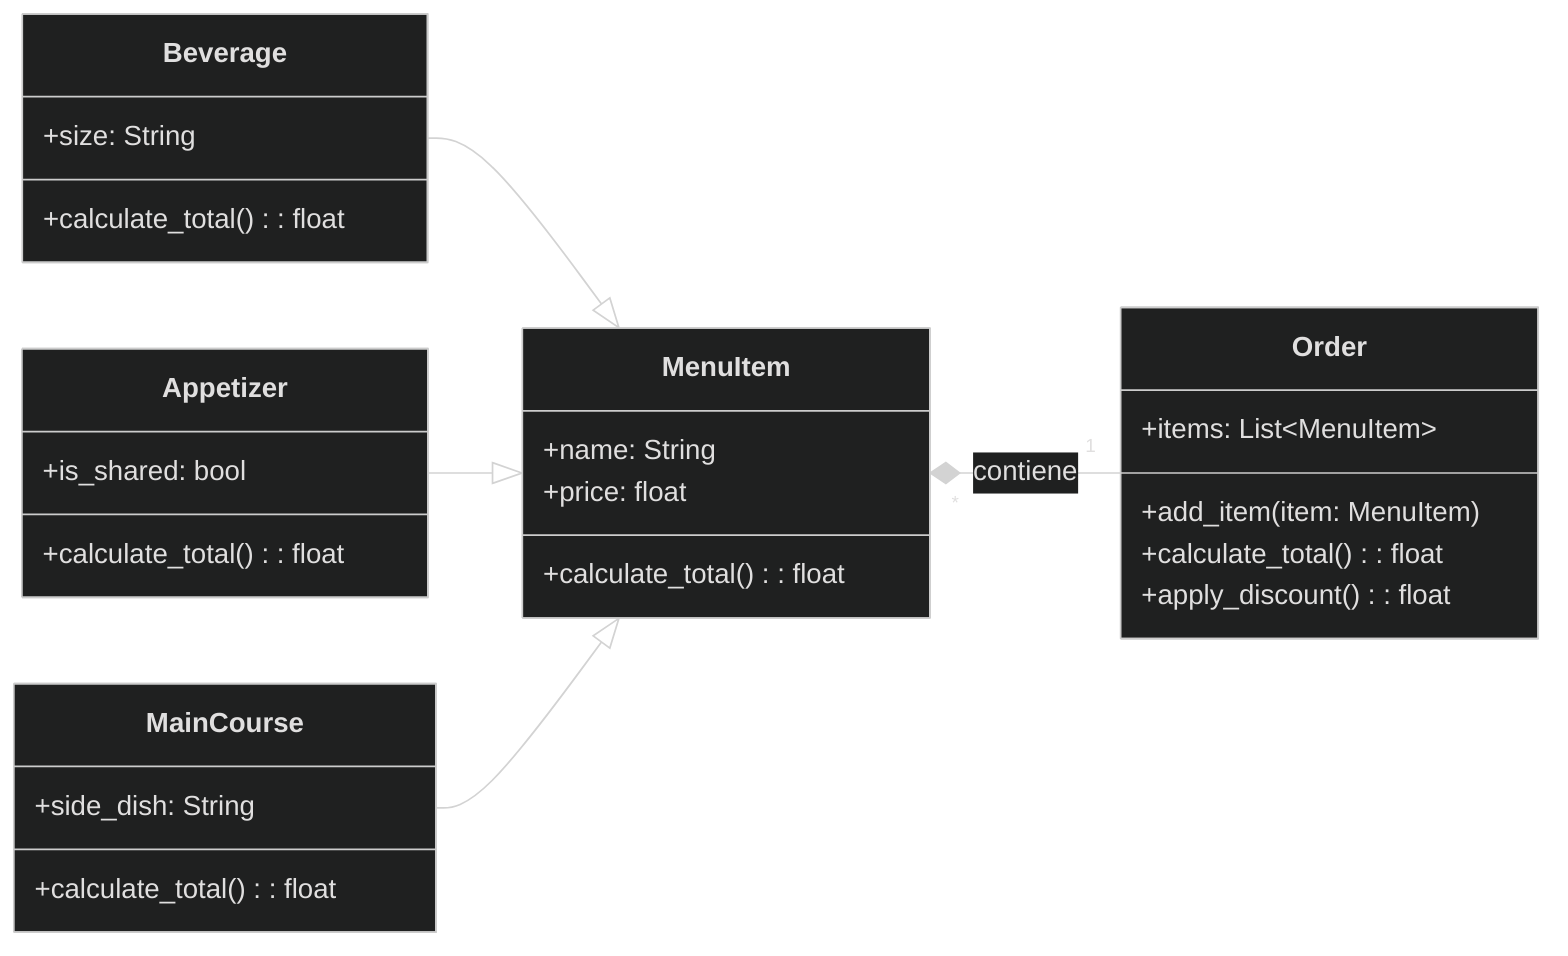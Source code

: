 ---
config:
  theme: dark
---
classDiagram
    direction RL
    class MenuItem{
        +name: String
        +price: float
        +calculate_total(): float
    }
    class Beverage{
        +size: String
        +calculate_total(): float
    }
    class Appetizer{
        +is_shared: bool
        +calculate_total(): float
    }
    class MainCourse{
        +side_dish: String
        +calculate_total(): float
    }
    class Order{
        +items: List~MenuItem~
        +add_item(item: MenuItem)
        +calculate_total(): float
        +apply_discount(): float
    }
    MenuItem <|-- Beverage
    MenuItem <|-- Appetizer
    MenuItem <|-- MainCourse
    Order "1" --* "*" MenuItem : contiene